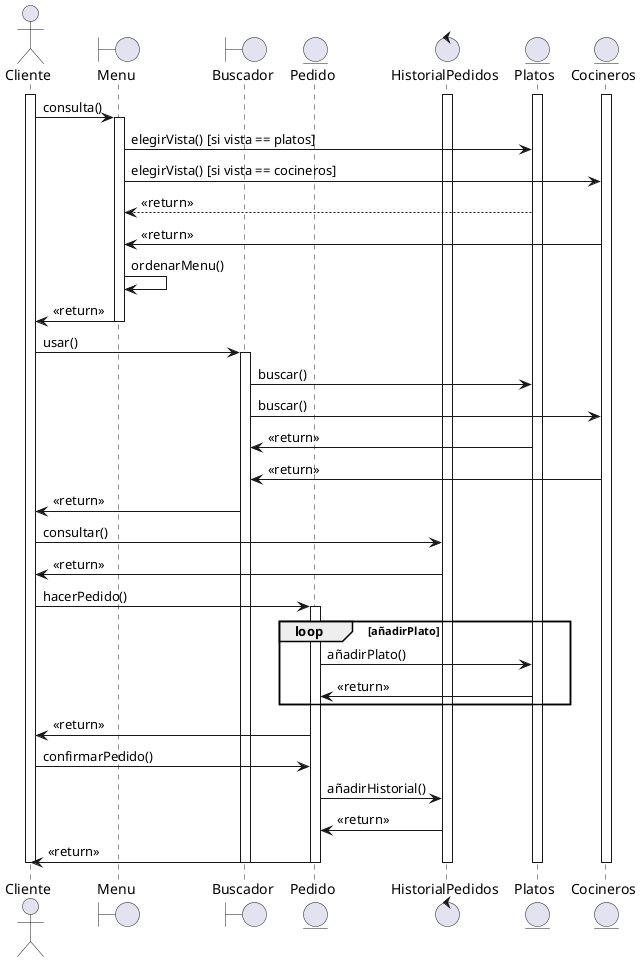 @startuml
actor Cliente
boundary Menu
boundary Buscador
entity Pedido
control HistorialPedidos
entity Platos
entity Cocineros

activate Cliente
activate Platos
activate Cocineros
activate HistorialPedidos

Cliente -> Menu : consulta()
activate Menu

Menu -> Platos : elegirVista() [si vista == platos]
Menu -> Cocineros : elegirVista() [si vista == cocineros]
Platos --> Menu : <<return>>
Cocineros -> Menu : <<return>>
Menu -> Menu : ordenarMenu()
Menu -> Cliente : <<return>>
deactivate Menu

Cliente -> Buscador : usar()
activate Buscador

Buscador -> Platos : buscar()
Buscador -> Cocineros : buscar()
Platos -> Buscador : <<return>>
Cocineros -> Buscador : <<return>>
Buscador -> Cliente : <<return>>

Cliente -> HistorialPedidos : consultar()
HistorialPedidos -> Cliente : <<return>>

Cliente -> Pedido : hacerPedido()
activate Pedido
loop añadirPlato
   Pedido -> Platos : añadirPlato()
   Platos -> Pedido : <<return>>
end 
Pedido -> Cliente : <<return>>
Cliente -> Pedido : confirmarPedido()
Pedido -> HistorialPedidos : añadirHistorial()
HistorialPedidos -> Pedido : <<return>>
Pedido -> Cliente : <<return>>
deactivate Pedido


deactivate HistorialPedidos
deactivate Buscador
deactivate Menu
deactivate Cocineros
deactivate Platos
deactivate Cliente
@enduml
